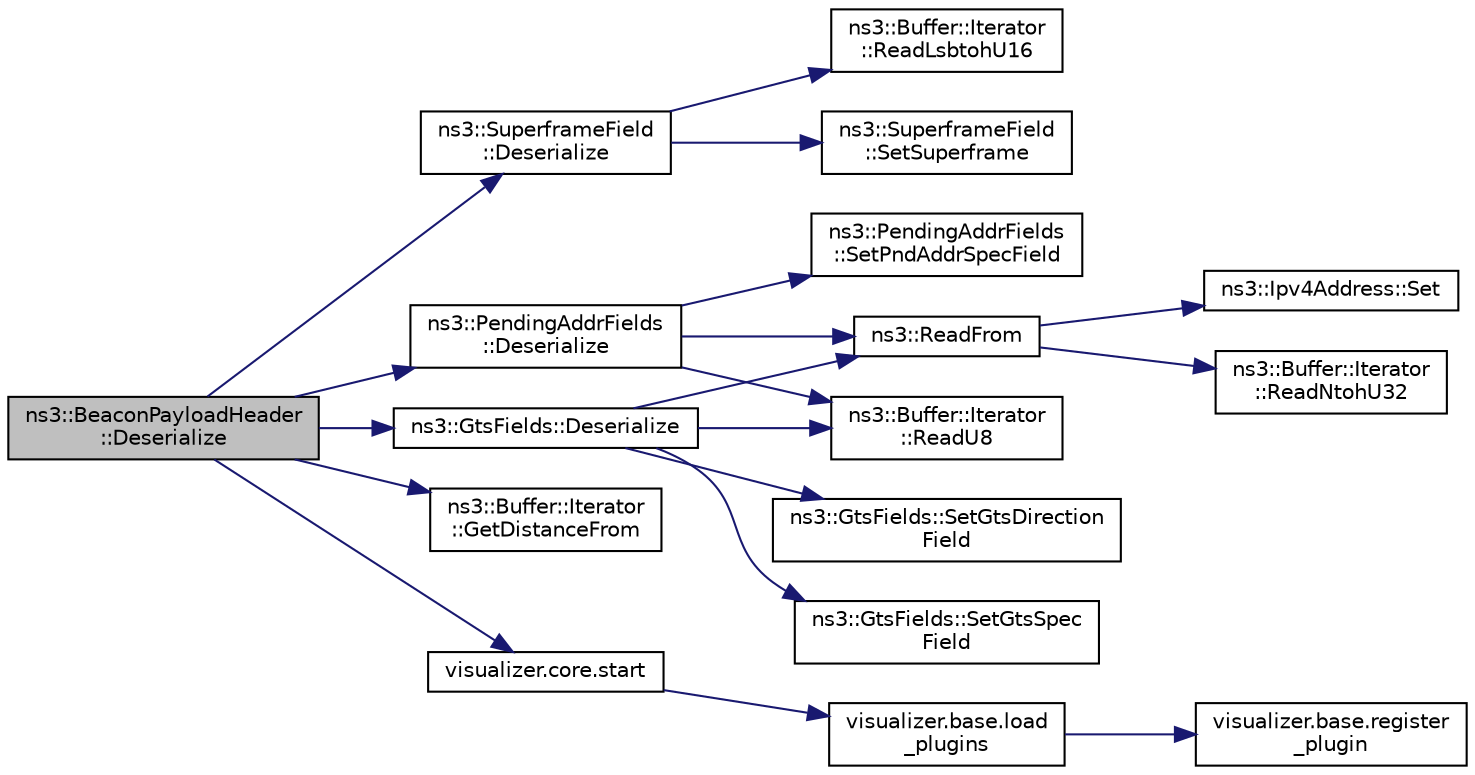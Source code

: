 digraph "ns3::BeaconPayloadHeader::Deserialize"
{
 // LATEX_PDF_SIZE
  edge [fontname="Helvetica",fontsize="10",labelfontname="Helvetica",labelfontsize="10"];
  node [fontname="Helvetica",fontsize="10",shape=record];
  rankdir="LR";
  Node1 [label="ns3::BeaconPayloadHeader\l::Deserialize",height=0.2,width=0.4,color="black", fillcolor="grey75", style="filled", fontcolor="black",tooltip=" "];
  Node1 -> Node2 [color="midnightblue",fontsize="10",style="solid",fontname="Helvetica"];
  Node2 [label="ns3::SuperframeField\l::Deserialize",height=0.2,width=0.4,color="black", fillcolor="white", style="filled",URL="$classns3_1_1_superframe_field.html#ae869efd894319d752614626a65cb7e4e",tooltip="Deserialize the entire superframe specification field."];
  Node2 -> Node3 [color="midnightblue",fontsize="10",style="solid",fontname="Helvetica"];
  Node3 [label="ns3::Buffer::Iterator\l::ReadLsbtohU16",height=0.2,width=0.4,color="black", fillcolor="white", style="filled",URL="$classns3_1_1_buffer_1_1_iterator.html#a987b700afdfba28b1b7d7bd2e885775d",tooltip=" "];
  Node2 -> Node4 [color="midnightblue",fontsize="10",style="solid",fontname="Helvetica"];
  Node4 [label="ns3::SuperframeField\l::SetSuperframe",height=0.2,width=0.4,color="black", fillcolor="white", style="filled",URL="$classns3_1_1_superframe_field.html#af2b9099411972d1332cefd749f4605e0",tooltip="Set the whole Superframe Specification Information field."];
  Node1 -> Node5 [color="midnightblue",fontsize="10",style="solid",fontname="Helvetica"];
  Node5 [label="ns3::GtsFields::Deserialize",height=0.2,width=0.4,color="black", fillcolor="white", style="filled",URL="$classns3_1_1_gts_fields.html#af5f7d3acdde3ba952888c3c85e268e3b",tooltip="Deserialize the entire GTS fields."];
  Node5 -> Node6 [color="midnightblue",fontsize="10",style="solid",fontname="Helvetica"];
  Node6 [label="ns3::ReadFrom",height=0.2,width=0.4,color="black", fillcolor="white", style="filled",URL="$namespacens3.html#aeeba9f1570f031f9e401f76f51943805",tooltip="Read an Ipv4Address from a Buffer."];
  Node6 -> Node7 [color="midnightblue",fontsize="10",style="solid",fontname="Helvetica"];
  Node7 [label="ns3::Buffer::Iterator\l::ReadNtohU32",height=0.2,width=0.4,color="black", fillcolor="white", style="filled",URL="$classns3_1_1_buffer_1_1_iterator.html#af6873e0c53e5338902802dedff2159d1",tooltip=" "];
  Node6 -> Node8 [color="midnightblue",fontsize="10",style="solid",fontname="Helvetica"];
  Node8 [label="ns3::Ipv4Address::Set",height=0.2,width=0.4,color="black", fillcolor="white", style="filled",URL="$classns3_1_1_ipv4_address.html#a7204982c2906b7df3f73739ca472dacb",tooltip="input address is in host order."];
  Node5 -> Node9 [color="midnightblue",fontsize="10",style="solid",fontname="Helvetica"];
  Node9 [label="ns3::Buffer::Iterator\l::ReadU8",height=0.2,width=0.4,color="black", fillcolor="white", style="filled",URL="$classns3_1_1_buffer_1_1_iterator.html#a7d7d5299e27ecf41aef37e315984ad5a",tooltip=" "];
  Node5 -> Node10 [color="midnightblue",fontsize="10",style="solid",fontname="Helvetica"];
  Node10 [label="ns3::GtsFields::SetGtsDirection\lField",height=0.2,width=0.4,color="black", fillcolor="white", style="filled",URL="$classns3_1_1_gts_fields.html#a14ac34816570f68b68db87555b96da1f",tooltip="Set the GTS direction field to the GTS Fields gtsDir The GTS Direction Field to set."];
  Node5 -> Node11 [color="midnightblue",fontsize="10",style="solid",fontname="Helvetica"];
  Node11 [label="ns3::GtsFields::SetGtsSpec\lField",height=0.2,width=0.4,color="black", fillcolor="white", style="filled",URL="$classns3_1_1_gts_fields.html#a00a3a6a1ecdfdf2722186f3d58552a72",tooltip="Set the GTS Specification Field to the GTS Fields gtsSpec The GTS Specification Field to set."];
  Node1 -> Node12 [color="midnightblue",fontsize="10",style="solid",fontname="Helvetica"];
  Node12 [label="ns3::PendingAddrFields\l::Deserialize",height=0.2,width=0.4,color="black", fillcolor="white", style="filled",URL="$classns3_1_1_pending_addr_fields.html#a1daefaa14d2fd77a97ef6593ebabec91",tooltip="Deserialize the all the Pending Address Fields."];
  Node12 -> Node6 [color="midnightblue",fontsize="10",style="solid",fontname="Helvetica"];
  Node12 -> Node9 [color="midnightblue",fontsize="10",style="solid",fontname="Helvetica"];
  Node12 -> Node13 [color="midnightblue",fontsize="10",style="solid",fontname="Helvetica"];
  Node13 [label="ns3::PendingAddrFields\l::SetPndAddrSpecField",height=0.2,width=0.4,color="black", fillcolor="white", style="filled",URL="$classns3_1_1_pending_addr_fields.html#af99043d8c1277a2dad93174a3814e2b7",tooltip="Set the whole Pending Address Specification field."];
  Node1 -> Node14 [color="midnightblue",fontsize="10",style="solid",fontname="Helvetica"];
  Node14 [label="ns3::Buffer::Iterator\l::GetDistanceFrom",height=0.2,width=0.4,color="black", fillcolor="white", style="filled",URL="$classns3_1_1_buffer_1_1_iterator.html#ace7ff52d4837c087ba47bc246ea3df64",tooltip=" "];
  Node1 -> Node15 [color="midnightblue",fontsize="10",style="solid",fontname="Helvetica"];
  Node15 [label="visualizer.core.start",height=0.2,width=0.4,color="black", fillcolor="white", style="filled",URL="$namespacevisualizer_1_1core.html#a2a35e5d8a34af358b508dac8635754e0",tooltip=" "];
  Node15 -> Node16 [color="midnightblue",fontsize="10",style="solid",fontname="Helvetica"];
  Node16 [label="visualizer.base.load\l_plugins",height=0.2,width=0.4,color="black", fillcolor="white", style="filled",URL="$namespacevisualizer_1_1base.html#ad171497a5ff1afe0a73bedaebf35448f",tooltip=" "];
  Node16 -> Node17 [color="midnightblue",fontsize="10",style="solid",fontname="Helvetica"];
  Node17 [label="visualizer.base.register\l_plugin",height=0.2,width=0.4,color="black", fillcolor="white", style="filled",URL="$namespacevisualizer_1_1base.html#a6b0ffcff1e17ec4027496f50177e5b9e",tooltip=" "];
}
